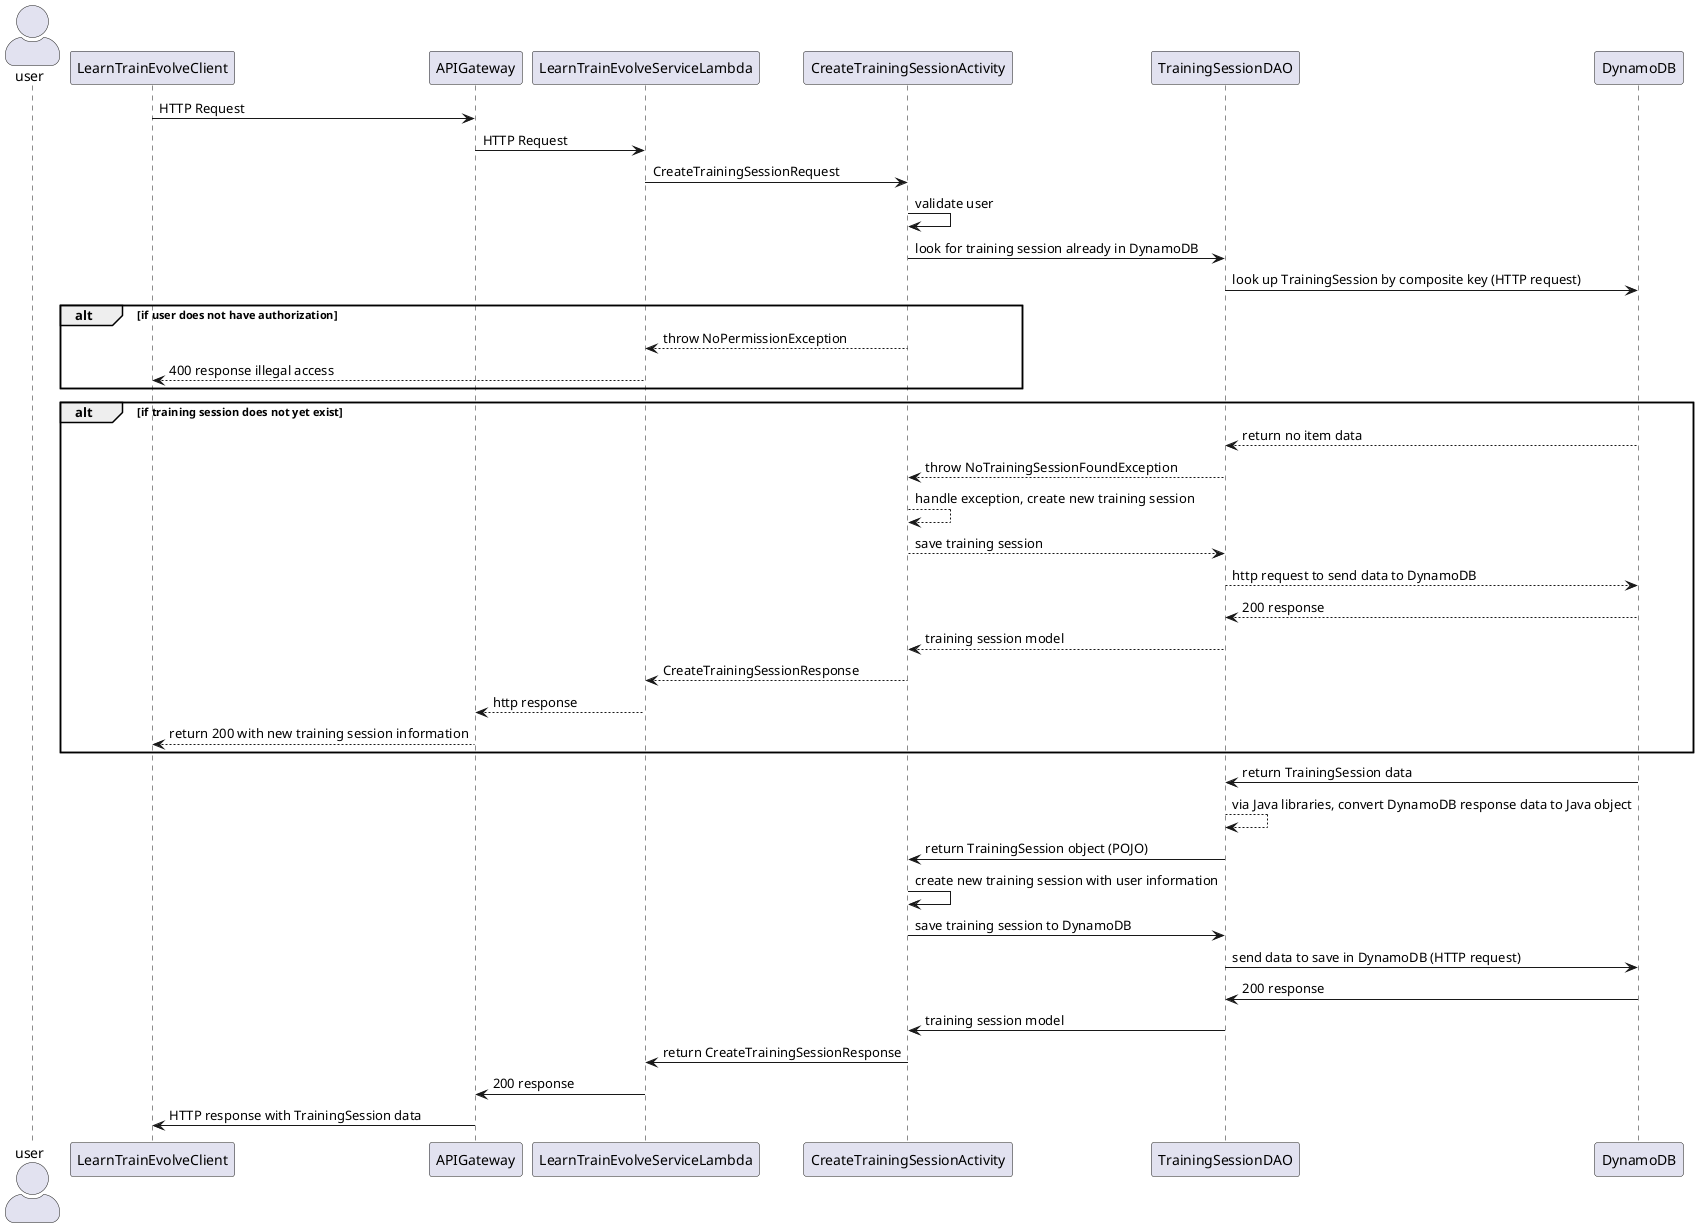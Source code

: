 @startuml

'https://plantuml.com/sequence-diagram
skinparam actorStyle awesome

actor user

LearnTrainEvolveClient -> APIGateway : HTTP Request
APIGateway -> LearnTrainEvolveServiceLambda : HTTP Request
LearnTrainEvolveServiceLambda -> CreateTrainingSessionActivity : CreateTrainingSessionRequest
CreateTrainingSessionActivity -> CreateTrainingSessionActivity : validate user
CreateTrainingSessionActivity -> TrainingSessionDAO: look for training session already in DynamoDB
TrainingSessionDAO -> DynamoDB : look up TrainingSession by composite key (HTTP request)


alt if user does not have authorization
CreateTrainingSessionActivity --> LearnTrainEvolveServiceLambda : throw NoPermissionException
LearnTrainEvolveServiceLambda --> LearnTrainEvolveClient : 400 response illegal access
end

alt if training session does not yet exist
DynamoDB --> TrainingSessionDAO : return no item data
TrainingSessionDAO --> CreateTrainingSessionActivity: throw NoTrainingSessionFoundException
CreateTrainingSessionActivity --> CreateTrainingSessionActivity : handle exception, create new training session
CreateTrainingSessionActivity --> TrainingSessionDAO : save training session
TrainingSessionDAO --> DynamoDB : http request to send data to DynamoDB
DynamoDB --> TrainingSessionDAO : 200 response
TrainingSessionDAO --> CreateTrainingSessionActivity : training session model
CreateTrainingSessionActivity --> LearnTrainEvolveServiceLambda : CreateTrainingSessionResponse
LearnTrainEvolveServiceLambda --> APIGateway : http response
APIGateway --> LearnTrainEvolveClient : return 200 with new training session information
end

DynamoDB -> TrainingSessionDAO : return TrainingSession data
TrainingSessionDAO --> TrainingSessionDAO : via Java libraries, convert DynamoDB response data to Java object
TrainingSessionDAO -> CreateTrainingSessionActivity: return TrainingSession object (POJO)
CreateTrainingSessionActivity -> CreateTrainingSessionActivity : create new training session with user information
CreateTrainingSessionActivity -> TrainingSessionDAO: save training session to DynamoDB
TrainingSessionDAO -> DynamoDB : send data to save in DynamoDB (HTTP request)
DynamoDB -> TrainingSessionDAO : 200 response
TrainingSessionDAO -> CreateTrainingSessionActivity : training session model
CreateTrainingSessionActivity -> LearnTrainEvolveServiceLambda : return CreateTrainingSessionResponse
LearnTrainEvolveServiceLambda -> APIGateway : 200 response
APIGateway -> LearnTrainEvolveClient : HTTP response with TrainingSession data

@enduml